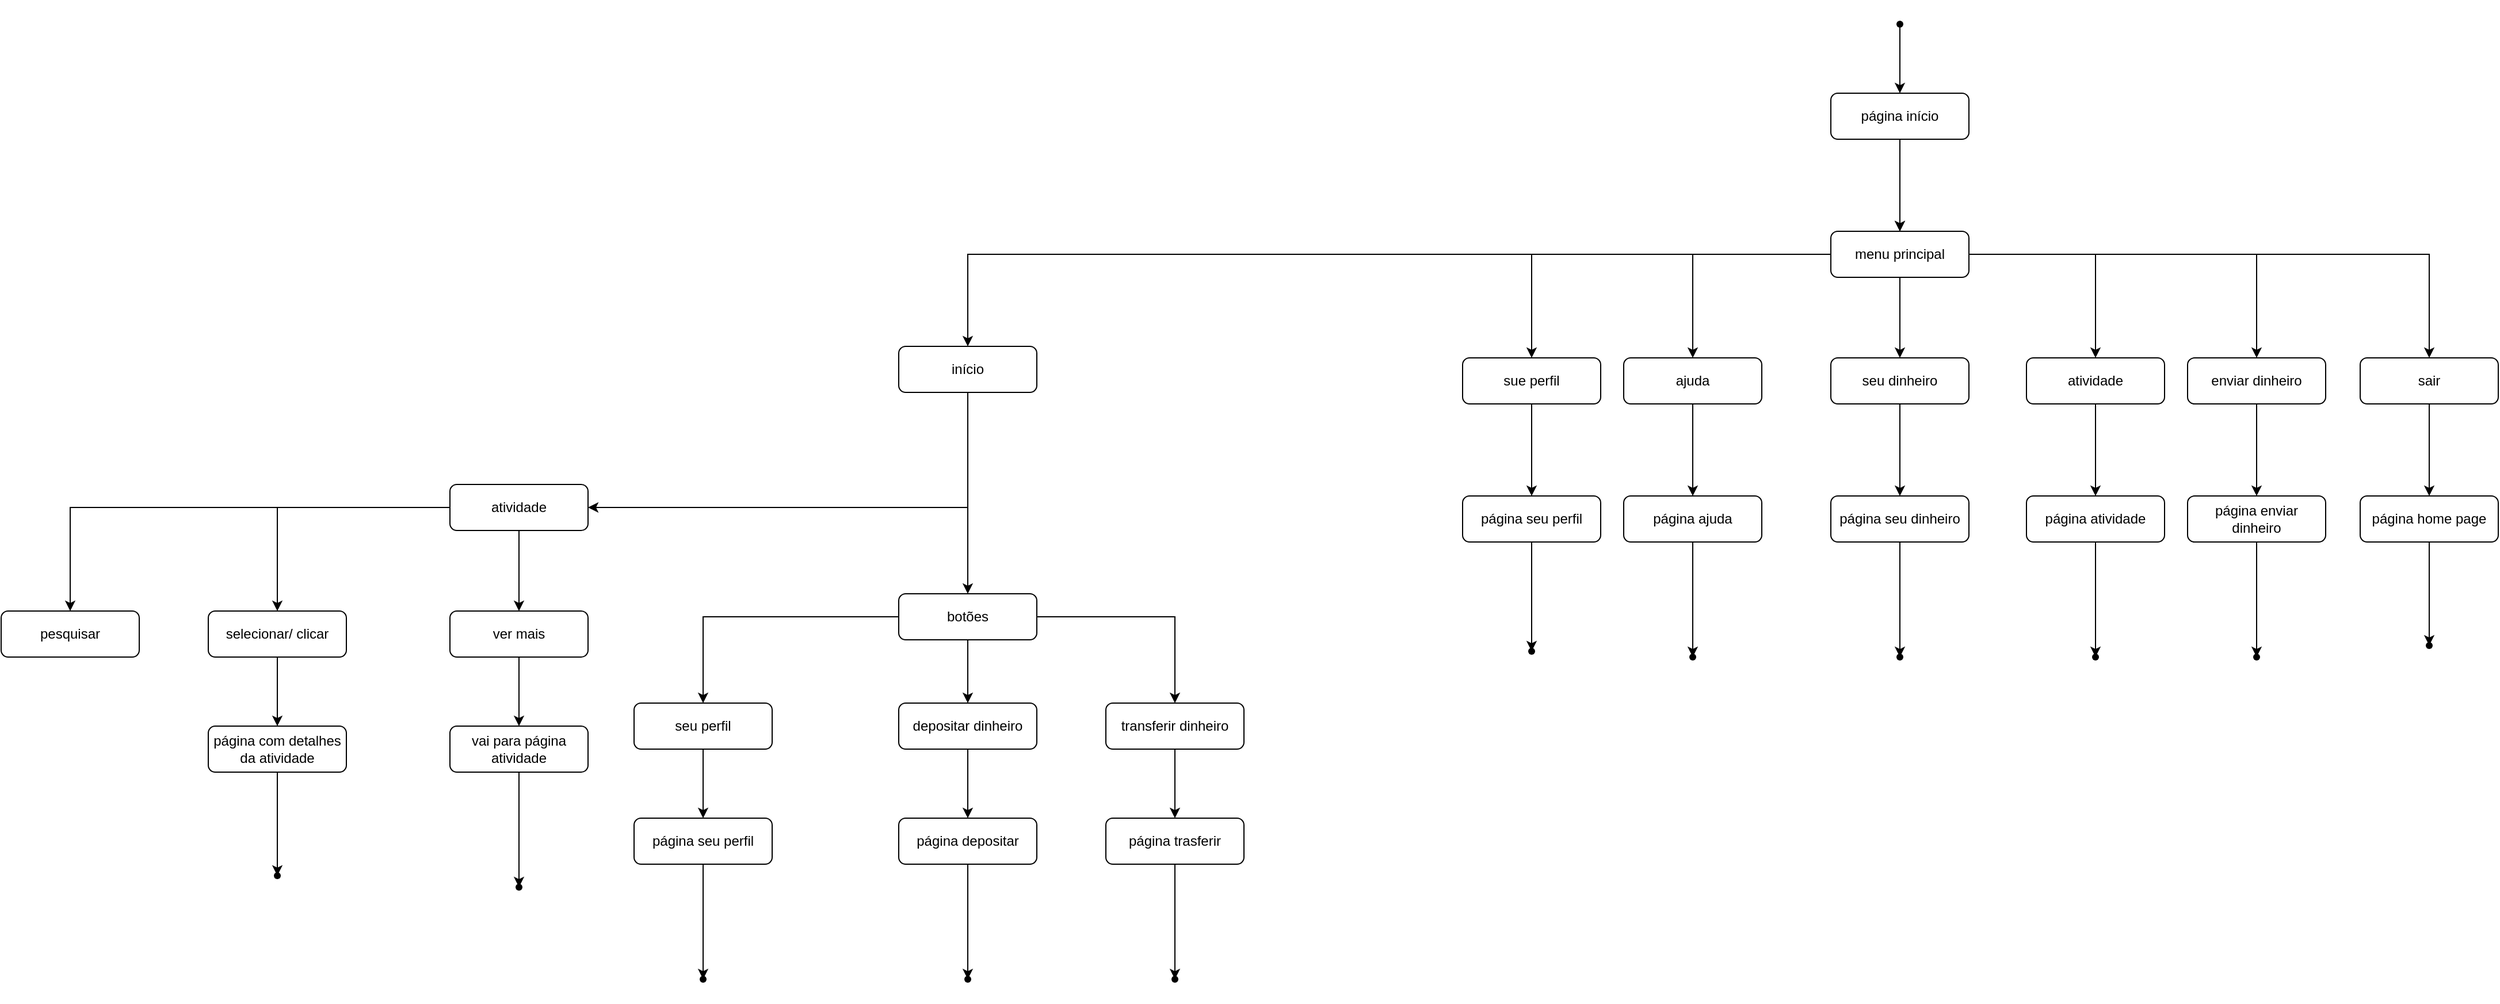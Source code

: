 <mxfile version="15.2.7" type="device"><diagram id="C5RBs43oDa-KdzZeNtuy" name="Page-1"><mxGraphModel dx="2359" dy="412" grid="1" gridSize="10" guides="1" tooltips="1" connect="1" arrows="1" fold="1" page="1" pageScale="1" pageWidth="827" pageHeight="1169" math="0" shadow="0"><root><mxCell id="WIyWlLk6GJQsqaUBKTNV-0"/><mxCell id="WIyWlLk6GJQsqaUBKTNV-1" parent="WIyWlLk6GJQsqaUBKTNV-0"/><mxCell id="3vyVKDuS0gGaCqTEFAkH-4" value="" style="edgeStyle=orthogonalEdgeStyle;rounded=0;orthogonalLoop=1;jettySize=auto;html=1;fontSize=12;" parent="WIyWlLk6GJQsqaUBKTNV-1" source="WIyWlLk6GJQsqaUBKTNV-3" target="3vyVKDuS0gGaCqTEFAkH-3" edge="1"><mxGeometry relative="1" as="geometry"/></mxCell><mxCell id="F1iJnWjHPJhhrMJpC2jQ-0" value="" style="edgeStyle=orthogonalEdgeStyle;rounded=0;orthogonalLoop=1;jettySize=auto;html=1;" parent="WIyWlLk6GJQsqaUBKTNV-1" source="WIyWlLk6GJQsqaUBKTNV-3" target="3vyVKDuS0gGaCqTEFAkH-3" edge="1"><mxGeometry relative="1" as="geometry"/></mxCell><mxCell id="WIyWlLk6GJQsqaUBKTNV-3" value="página início" style="rounded=1;whiteSpace=wrap;html=1;fontSize=12;glass=0;strokeWidth=1;shadow=0;" parent="WIyWlLk6GJQsqaUBKTNV-1" vertex="1"><mxGeometry x="340" y="100" width="120" height="40" as="geometry"/></mxCell><mxCell id="3vyVKDuS0gGaCqTEFAkH-2" value="" style="edgeStyle=orthogonalEdgeStyle;rounded=0;orthogonalLoop=1;jettySize=auto;html=1;fontSize=12;" parent="WIyWlLk6GJQsqaUBKTNV-1" source="3vyVKDuS0gGaCqTEFAkH-0" target="WIyWlLk6GJQsqaUBKTNV-3" edge="1"><mxGeometry relative="1" as="geometry"/></mxCell><mxCell id="3vyVKDuS0gGaCqTEFAkH-0" value="" style="shape=waypoint;sketch=0;fillStyle=solid;size=6;pointerEvents=1;points=[];fillColor=none;resizable=0;rotatable=0;perimeter=centerPerimeter;snapToPoint=1;fontSize=12;" parent="WIyWlLk6GJQsqaUBKTNV-1" vertex="1"><mxGeometry x="380" y="20" width="40" height="40" as="geometry"/></mxCell><mxCell id="3vyVKDuS0gGaCqTEFAkH-6" value="" style="edgeStyle=orthogonalEdgeStyle;rounded=0;orthogonalLoop=1;jettySize=auto;html=1;fontSize=12;" parent="WIyWlLk6GJQsqaUBKTNV-1" source="3vyVKDuS0gGaCqTEFAkH-3" target="3vyVKDuS0gGaCqTEFAkH-5" edge="1"><mxGeometry relative="1" as="geometry"/></mxCell><mxCell id="3vyVKDuS0gGaCqTEFAkH-8" value="" style="edgeStyle=orthogonalEdgeStyle;rounded=0;orthogonalLoop=1;jettySize=auto;html=1;fontSize=12;" parent="WIyWlLk6GJQsqaUBKTNV-1" source="3vyVKDuS0gGaCqTEFAkH-3" target="3vyVKDuS0gGaCqTEFAkH-7" edge="1"><mxGeometry relative="1" as="geometry"/></mxCell><mxCell id="3vyVKDuS0gGaCqTEFAkH-10" value="" style="edgeStyle=orthogonalEdgeStyle;rounded=0;orthogonalLoop=1;jettySize=auto;html=1;fontSize=12;" parent="WIyWlLk6GJQsqaUBKTNV-1" source="3vyVKDuS0gGaCqTEFAkH-3" target="3vyVKDuS0gGaCqTEFAkH-9" edge="1"><mxGeometry relative="1" as="geometry"/></mxCell><mxCell id="3vyVKDuS0gGaCqTEFAkH-12" value="" style="edgeStyle=orthogonalEdgeStyle;rounded=0;orthogonalLoop=1;jettySize=auto;html=1;fontSize=12;" parent="WIyWlLk6GJQsqaUBKTNV-1" source="3vyVKDuS0gGaCqTEFAkH-3" target="3vyVKDuS0gGaCqTEFAkH-11" edge="1"><mxGeometry relative="1" as="geometry"/></mxCell><mxCell id="3vyVKDuS0gGaCqTEFAkH-14" value="" style="edgeStyle=orthogonalEdgeStyle;rounded=0;orthogonalLoop=1;jettySize=auto;html=1;fontSize=12;" parent="WIyWlLk6GJQsqaUBKTNV-1" source="3vyVKDuS0gGaCqTEFAkH-3" target="3vyVKDuS0gGaCqTEFAkH-13" edge="1"><mxGeometry relative="1" as="geometry"/></mxCell><mxCell id="3vyVKDuS0gGaCqTEFAkH-18" value="" style="edgeStyle=orthogonalEdgeStyle;rounded=0;orthogonalLoop=1;jettySize=auto;html=1;fontSize=12;" parent="WIyWlLk6GJQsqaUBKTNV-1" source="3vyVKDuS0gGaCqTEFAkH-3" target="3vyVKDuS0gGaCqTEFAkH-17" edge="1"><mxGeometry relative="1" as="geometry"/></mxCell><mxCell id="3vyVKDuS0gGaCqTEFAkH-20" value="" style="edgeStyle=orthogonalEdgeStyle;rounded=0;orthogonalLoop=1;jettySize=auto;html=1;fontSize=12;" parent="WIyWlLk6GJQsqaUBKTNV-1" source="3vyVKDuS0gGaCqTEFAkH-3" target="3vyVKDuS0gGaCqTEFAkH-19" edge="1"><mxGeometry relative="1" as="geometry"/></mxCell><mxCell id="3vyVKDuS0gGaCqTEFAkH-3" value="&lt;div&gt;menu principal&lt;/div&gt;" style="rounded=1;whiteSpace=wrap;html=1;fontSize=12;glass=0;strokeWidth=1;shadow=0;" parent="WIyWlLk6GJQsqaUBKTNV-1" vertex="1"><mxGeometry x="340" y="220" width="120" height="40" as="geometry"/></mxCell><mxCell id="3vyVKDuS0gGaCqTEFAkH-26" value="" style="edgeStyle=orthogonalEdgeStyle;rounded=0;orthogonalLoop=1;jettySize=auto;html=1;fontSize=12;" parent="WIyWlLk6GJQsqaUBKTNV-1" source="3vyVKDuS0gGaCqTEFAkH-5" target="3vyVKDuS0gGaCqTEFAkH-27" edge="1"><mxGeometry relative="1" as="geometry"><mxPoint x="-410" y="440" as="targetPoint"/></mxGeometry></mxCell><mxCell id="F1iJnWjHPJhhrMJpC2jQ-1" style="edgeStyle=orthogonalEdgeStyle;rounded=0;orthogonalLoop=1;jettySize=auto;html=1;entryX=1;entryY=0.5;entryDx=0;entryDy=0;" parent="WIyWlLk6GJQsqaUBKTNV-1" source="3vyVKDuS0gGaCqTEFAkH-5" target="3vyVKDuS0gGaCqTEFAkH-37" edge="1"><mxGeometry relative="1" as="geometry"><Array as="points"><mxPoint x="-410" y="460"/></Array></mxGeometry></mxCell><mxCell id="3vyVKDuS0gGaCqTEFAkH-5" value="início" style="rounded=1;whiteSpace=wrap;html=1;fontSize=12;glass=0;strokeWidth=1;shadow=0;" parent="WIyWlLk6GJQsqaUBKTNV-1" vertex="1"><mxGeometry x="-470" y="320" width="120" height="40" as="geometry"/></mxCell><mxCell id="3vyVKDuS0gGaCqTEFAkH-68" value="" style="edgeStyle=orthogonalEdgeStyle;rounded=0;orthogonalLoop=1;jettySize=auto;html=1;fontSize=12;" parent="WIyWlLk6GJQsqaUBKTNV-1" source="3vyVKDuS0gGaCqTEFAkH-7" target="3vyVKDuS0gGaCqTEFAkH-67" edge="1"><mxGeometry relative="1" as="geometry"/></mxCell><mxCell id="3vyVKDuS0gGaCqTEFAkH-7" value="sue perfil" style="rounded=1;whiteSpace=wrap;html=1;fontSize=12;glass=0;strokeWidth=1;shadow=0;" parent="WIyWlLk6GJQsqaUBKTNV-1" vertex="1"><mxGeometry x="20" y="330" width="120" height="40" as="geometry"/></mxCell><mxCell id="3vyVKDuS0gGaCqTEFAkH-70" value="" style="edgeStyle=orthogonalEdgeStyle;rounded=0;orthogonalLoop=1;jettySize=auto;html=1;fontSize=12;" parent="WIyWlLk6GJQsqaUBKTNV-1" source="3vyVKDuS0gGaCqTEFAkH-9" target="3vyVKDuS0gGaCqTEFAkH-69" edge="1"><mxGeometry relative="1" as="geometry"/></mxCell><mxCell id="3vyVKDuS0gGaCqTEFAkH-9" value="ajuda" style="rounded=1;whiteSpace=wrap;html=1;fontSize=12;glass=0;strokeWidth=1;shadow=0;" parent="WIyWlLk6GJQsqaUBKTNV-1" vertex="1"><mxGeometry x="160" y="330" width="120" height="40" as="geometry"/></mxCell><mxCell id="3vyVKDuS0gGaCqTEFAkH-72" value="" style="edgeStyle=orthogonalEdgeStyle;rounded=0;orthogonalLoop=1;jettySize=auto;html=1;fontSize=12;" parent="WIyWlLk6GJQsqaUBKTNV-1" source="3vyVKDuS0gGaCqTEFAkH-11" target="3vyVKDuS0gGaCqTEFAkH-71" edge="1"><mxGeometry relative="1" as="geometry"/></mxCell><mxCell id="3vyVKDuS0gGaCqTEFAkH-11" value="seu dinheiro" style="rounded=1;whiteSpace=wrap;html=1;fontSize=12;glass=0;strokeWidth=1;shadow=0;" parent="WIyWlLk6GJQsqaUBKTNV-1" vertex="1"><mxGeometry x="340" y="330" width="120" height="40" as="geometry"/></mxCell><mxCell id="3vyVKDuS0gGaCqTEFAkH-74" value="" style="edgeStyle=orthogonalEdgeStyle;rounded=0;orthogonalLoop=1;jettySize=auto;html=1;fontSize=12;" parent="WIyWlLk6GJQsqaUBKTNV-1" source="3vyVKDuS0gGaCqTEFAkH-13" target="3vyVKDuS0gGaCqTEFAkH-73" edge="1"><mxGeometry relative="1" as="geometry"/></mxCell><mxCell id="3vyVKDuS0gGaCqTEFAkH-13" value="atividade" style="rounded=1;whiteSpace=wrap;html=1;fontSize=12;glass=0;strokeWidth=1;shadow=0;" parent="WIyWlLk6GJQsqaUBKTNV-1" vertex="1"><mxGeometry x="510" y="330" width="120" height="40" as="geometry"/></mxCell><mxCell id="3vyVKDuS0gGaCqTEFAkH-76" value="" style="edgeStyle=orthogonalEdgeStyle;rounded=0;orthogonalLoop=1;jettySize=auto;html=1;fontSize=12;" parent="WIyWlLk6GJQsqaUBKTNV-1" source="3vyVKDuS0gGaCqTEFAkH-17" target="3vyVKDuS0gGaCqTEFAkH-75" edge="1"><mxGeometry relative="1" as="geometry"/></mxCell><mxCell id="3vyVKDuS0gGaCqTEFAkH-17" value="enviar dinheiro" style="rounded=1;whiteSpace=wrap;html=1;fontSize=12;glass=0;strokeWidth=1;shadow=0;" parent="WIyWlLk6GJQsqaUBKTNV-1" vertex="1"><mxGeometry x="650" y="330" width="120" height="40" as="geometry"/></mxCell><mxCell id="3vyVKDuS0gGaCqTEFAkH-22" value="" style="edgeStyle=orthogonalEdgeStyle;rounded=0;orthogonalLoop=1;jettySize=auto;html=1;fontSize=12;" parent="WIyWlLk6GJQsqaUBKTNV-1" source="3vyVKDuS0gGaCqTEFAkH-19" target="3vyVKDuS0gGaCqTEFAkH-21" edge="1"><mxGeometry relative="1" as="geometry"/></mxCell><mxCell id="3vyVKDuS0gGaCqTEFAkH-19" value="sair" style="rounded=1;whiteSpace=wrap;html=1;fontSize=12;glass=0;strokeWidth=1;shadow=0;" parent="WIyWlLk6GJQsqaUBKTNV-1" vertex="1"><mxGeometry x="800" y="330" width="120" height="40" as="geometry"/></mxCell><mxCell id="3vyVKDuS0gGaCqTEFAkH-24" value="" style="edgeStyle=orthogonalEdgeStyle;rounded=0;orthogonalLoop=1;jettySize=auto;html=1;fontSize=12;" parent="WIyWlLk6GJQsqaUBKTNV-1" source="3vyVKDuS0gGaCqTEFAkH-21" target="3vyVKDuS0gGaCqTEFAkH-23" edge="1"><mxGeometry relative="1" as="geometry"/></mxCell><mxCell id="3vyVKDuS0gGaCqTEFAkH-21" value="página home page" style="rounded=1;whiteSpace=wrap;html=1;fontSize=12;glass=0;strokeWidth=1;shadow=0;" parent="WIyWlLk6GJQsqaUBKTNV-1" vertex="1"><mxGeometry x="800" y="450" width="120" height="40" as="geometry"/></mxCell><mxCell id="3vyVKDuS0gGaCqTEFAkH-23" value="" style="shape=waypoint;size=6;pointerEvents=1;points=[];fillColor=#ffffff;resizable=0;rotatable=0;perimeter=centerPerimeter;snapToPoint=1;rounded=1;shadow=0;strokeWidth=1;glass=0;" parent="WIyWlLk6GJQsqaUBKTNV-1" vertex="1"><mxGeometry x="840" y="560" width="40" height="40" as="geometry"/></mxCell><mxCell id="3vyVKDuS0gGaCqTEFAkH-30" value="" style="edgeStyle=orthogonalEdgeStyle;rounded=0;orthogonalLoop=1;jettySize=auto;html=1;fontSize=12;" parent="WIyWlLk6GJQsqaUBKTNV-1" source="3vyVKDuS0gGaCqTEFAkH-27" target="3vyVKDuS0gGaCqTEFAkH-29" edge="1"><mxGeometry relative="1" as="geometry"/></mxCell><mxCell id="3vyVKDuS0gGaCqTEFAkH-32" value="" style="edgeStyle=orthogonalEdgeStyle;rounded=0;orthogonalLoop=1;jettySize=auto;html=1;fontSize=12;" parent="WIyWlLk6GJQsqaUBKTNV-1" source="3vyVKDuS0gGaCqTEFAkH-27" target="3vyVKDuS0gGaCqTEFAkH-31" edge="1"><mxGeometry relative="1" as="geometry"/></mxCell><mxCell id="3vyVKDuS0gGaCqTEFAkH-34" value="" style="edgeStyle=orthogonalEdgeStyle;rounded=0;orthogonalLoop=1;jettySize=auto;html=1;fontSize=12;" parent="WIyWlLk6GJQsqaUBKTNV-1" source="3vyVKDuS0gGaCqTEFAkH-27" target="3vyVKDuS0gGaCqTEFAkH-33" edge="1"><mxGeometry relative="1" as="geometry"/></mxCell><mxCell id="3vyVKDuS0gGaCqTEFAkH-27" value="&lt;div&gt;botões&lt;/div&gt;" style="rounded=1;whiteSpace=wrap;html=1;fontSize=12;glass=0;strokeWidth=1;shadow=0;" parent="WIyWlLk6GJQsqaUBKTNV-1" vertex="1"><mxGeometry x="-470" y="535" width="120" height="40" as="geometry"/></mxCell><mxCell id="3vyVKDuS0gGaCqTEFAkH-50" value="" style="edgeStyle=orthogonalEdgeStyle;rounded=0;orthogonalLoop=1;jettySize=auto;html=1;fontSize=12;" parent="WIyWlLk6GJQsqaUBKTNV-1" source="3vyVKDuS0gGaCqTEFAkH-29" target="3vyVKDuS0gGaCqTEFAkH-56" edge="1"><mxGeometry relative="1" as="geometry"><mxPoint x="-640" y="760" as="targetPoint"/></mxGeometry></mxCell><mxCell id="3vyVKDuS0gGaCqTEFAkH-29" value="seu perfil" style="rounded=1;whiteSpace=wrap;html=1;fontSize=12;glass=0;strokeWidth=1;shadow=0;" parent="WIyWlLk6GJQsqaUBKTNV-1" vertex="1"><mxGeometry x="-700" y="630" width="120" height="40" as="geometry"/></mxCell><mxCell id="3vyVKDuS0gGaCqTEFAkH-53" value="" style="edgeStyle=orthogonalEdgeStyle;rounded=0;orthogonalLoop=1;jettySize=auto;html=1;fontSize=12;" parent="WIyWlLk6GJQsqaUBKTNV-1" source="3vyVKDuS0gGaCqTEFAkH-31" target="3vyVKDuS0gGaCqTEFAkH-59" edge="1"><mxGeometry relative="1" as="geometry"><mxPoint x="-410" y="770" as="targetPoint"/></mxGeometry></mxCell><mxCell id="3vyVKDuS0gGaCqTEFAkH-31" value="depositar dinheiro" style="rounded=1;whiteSpace=wrap;html=1;fontSize=12;glass=0;strokeWidth=1;shadow=0;" parent="WIyWlLk6GJQsqaUBKTNV-1" vertex="1"><mxGeometry x="-470" y="630" width="120" height="40" as="geometry"/></mxCell><mxCell id="3vyVKDuS0gGaCqTEFAkH-63" value="" style="edgeStyle=orthogonalEdgeStyle;rounded=0;orthogonalLoop=1;jettySize=auto;html=1;fontSize=12;" parent="WIyWlLk6GJQsqaUBKTNV-1" source="3vyVKDuS0gGaCqTEFAkH-33" target="3vyVKDuS0gGaCqTEFAkH-64" edge="1"><mxGeometry relative="1" as="geometry"><mxPoint x="-230" y="750" as="targetPoint"/></mxGeometry></mxCell><mxCell id="3vyVKDuS0gGaCqTEFAkH-33" value="transferir dinheiro" style="rounded=1;whiteSpace=wrap;html=1;fontSize=12;glass=0;strokeWidth=1;shadow=0;" parent="WIyWlLk6GJQsqaUBKTNV-1" vertex="1"><mxGeometry x="-290" y="630" width="120" height="40" as="geometry"/></mxCell><mxCell id="3vyVKDuS0gGaCqTEFAkH-40" value="" style="edgeStyle=orthogonalEdgeStyle;rounded=0;orthogonalLoop=1;jettySize=auto;html=1;fontSize=12;" parent="WIyWlLk6GJQsqaUBKTNV-1" source="3vyVKDuS0gGaCqTEFAkH-37" target="3vyVKDuS0gGaCqTEFAkH-39" edge="1"><mxGeometry relative="1" as="geometry"/></mxCell><mxCell id="3vyVKDuS0gGaCqTEFAkH-42" value="" style="edgeStyle=orthogonalEdgeStyle;rounded=0;orthogonalLoop=1;jettySize=auto;html=1;fontSize=12;" parent="WIyWlLk6GJQsqaUBKTNV-1" source="3vyVKDuS0gGaCqTEFAkH-37" target="3vyVKDuS0gGaCqTEFAkH-41" edge="1"><mxGeometry relative="1" as="geometry"/></mxCell><mxCell id="CmEABuFd5uyEO-4H6LBH-1" value="" style="edgeStyle=orthogonalEdgeStyle;rounded=0;orthogonalLoop=1;jettySize=auto;html=1;" parent="WIyWlLk6GJQsqaUBKTNV-1" source="3vyVKDuS0gGaCqTEFAkH-37" target="CmEABuFd5uyEO-4H6LBH-0" edge="1"><mxGeometry relative="1" as="geometry"/></mxCell><mxCell id="3vyVKDuS0gGaCqTEFAkH-37" value="atividade" style="rounded=1;whiteSpace=wrap;html=1;fontSize=12;glass=0;strokeWidth=1;shadow=0;" parent="WIyWlLk6GJQsqaUBKTNV-1" vertex="1"><mxGeometry x="-860" y="440" width="120" height="40" as="geometry"/></mxCell><mxCell id="3vyVKDuS0gGaCqTEFAkH-39" value="pesquisar" style="rounded=1;whiteSpace=wrap;html=1;fontSize=12;glass=0;strokeWidth=1;shadow=0;" parent="WIyWlLk6GJQsqaUBKTNV-1" vertex="1"><mxGeometry x="-1250" y="550" width="120" height="40" as="geometry"/></mxCell><mxCell id="3vyVKDuS0gGaCqTEFAkH-46" value="" style="edgeStyle=orthogonalEdgeStyle;rounded=0;orthogonalLoop=1;jettySize=auto;html=1;fontSize=12;" parent="WIyWlLk6GJQsqaUBKTNV-1" source="3vyVKDuS0gGaCqTEFAkH-41" target="3vyVKDuS0gGaCqTEFAkH-45" edge="1"><mxGeometry relative="1" as="geometry"/></mxCell><mxCell id="3vyVKDuS0gGaCqTEFAkH-41" value="selecionar/ clicar" style="rounded=1;whiteSpace=wrap;html=1;fontSize=12;glass=0;strokeWidth=1;shadow=0;" parent="WIyWlLk6GJQsqaUBKTNV-1" vertex="1"><mxGeometry x="-1070" y="550" width="120" height="40" as="geometry"/></mxCell><mxCell id="3vyVKDuS0gGaCqTEFAkH-48" value="" style="edgeStyle=orthogonalEdgeStyle;rounded=0;orthogonalLoop=1;jettySize=auto;html=1;fontSize=12;" parent="WIyWlLk6GJQsqaUBKTNV-1" source="3vyVKDuS0gGaCqTEFAkH-45" target="3vyVKDuS0gGaCqTEFAkH-47" edge="1"><mxGeometry relative="1" as="geometry"/></mxCell><mxCell id="3vyVKDuS0gGaCqTEFAkH-45" value="&lt;div&gt;página com detalhes&lt;/div&gt;&lt;div&gt;da atividade&lt;br&gt;&lt;/div&gt;" style="rounded=1;whiteSpace=wrap;html=1;fontSize=12;glass=0;strokeWidth=1;shadow=0;" parent="WIyWlLk6GJQsqaUBKTNV-1" vertex="1"><mxGeometry x="-1070" y="650" width="120" height="40" as="geometry"/></mxCell><mxCell id="3vyVKDuS0gGaCqTEFAkH-47" value="" style="shape=waypoint;size=6;pointerEvents=1;points=[];fillColor=#ffffff;resizable=0;rotatable=0;perimeter=centerPerimeter;snapToPoint=1;rounded=1;shadow=0;strokeWidth=1;glass=0;" parent="WIyWlLk6GJQsqaUBKTNV-1" vertex="1"><mxGeometry x="-1030" y="760" width="40" height="40" as="geometry"/></mxCell><mxCell id="3vyVKDuS0gGaCqTEFAkH-58" value="" style="edgeStyle=orthogonalEdgeStyle;rounded=0;orthogonalLoop=1;jettySize=auto;html=1;fontSize=12;" parent="WIyWlLk6GJQsqaUBKTNV-1" source="3vyVKDuS0gGaCqTEFAkH-56" target="3vyVKDuS0gGaCqTEFAkH-57" edge="1"><mxGeometry relative="1" as="geometry"/></mxCell><mxCell id="3vyVKDuS0gGaCqTEFAkH-56" value="página seu perfil" style="rounded=1;whiteSpace=wrap;html=1;fontSize=12;" parent="WIyWlLk6GJQsqaUBKTNV-1" vertex="1"><mxGeometry x="-700" y="730" width="120" height="40" as="geometry"/></mxCell><mxCell id="3vyVKDuS0gGaCqTEFAkH-57" value="" style="shape=waypoint;size=6;pointerEvents=1;points=[];fillColor=#ffffff;resizable=0;rotatable=0;perimeter=centerPerimeter;snapToPoint=1;rounded=1;" parent="WIyWlLk6GJQsqaUBKTNV-1" vertex="1"><mxGeometry x="-660" y="850" width="40" height="40" as="geometry"/></mxCell><mxCell id="3vyVKDuS0gGaCqTEFAkH-61" value="" style="edgeStyle=orthogonalEdgeStyle;rounded=0;orthogonalLoop=1;jettySize=auto;html=1;fontSize=12;" parent="WIyWlLk6GJQsqaUBKTNV-1" source="3vyVKDuS0gGaCqTEFAkH-59" target="3vyVKDuS0gGaCqTEFAkH-60" edge="1"><mxGeometry relative="1" as="geometry"/></mxCell><mxCell id="3vyVKDuS0gGaCqTEFAkH-59" value="página depositar" style="rounded=1;whiteSpace=wrap;html=1;fontSize=12;" parent="WIyWlLk6GJQsqaUBKTNV-1" vertex="1"><mxGeometry x="-470" y="730" width="120" height="40" as="geometry"/></mxCell><mxCell id="3vyVKDuS0gGaCqTEFAkH-60" value="" style="shape=waypoint;size=6;pointerEvents=1;points=[];fillColor=#ffffff;resizable=0;rotatable=0;perimeter=centerPerimeter;snapToPoint=1;rounded=1;" parent="WIyWlLk6GJQsqaUBKTNV-1" vertex="1"><mxGeometry x="-430" y="850" width="40" height="40" as="geometry"/></mxCell><mxCell id="3vyVKDuS0gGaCqTEFAkH-66" value="" style="edgeStyle=orthogonalEdgeStyle;rounded=0;orthogonalLoop=1;jettySize=auto;html=1;fontSize=12;" parent="WIyWlLk6GJQsqaUBKTNV-1" source="3vyVKDuS0gGaCqTEFAkH-64" target="3vyVKDuS0gGaCqTEFAkH-65" edge="1"><mxGeometry relative="1" as="geometry"/></mxCell><mxCell id="3vyVKDuS0gGaCqTEFAkH-64" value="página trasferir" style="rounded=1;whiteSpace=wrap;html=1;fontSize=12;" parent="WIyWlLk6GJQsqaUBKTNV-1" vertex="1"><mxGeometry x="-290" y="730" width="120" height="40" as="geometry"/></mxCell><mxCell id="3vyVKDuS0gGaCqTEFAkH-65" value="" style="shape=waypoint;size=6;pointerEvents=1;points=[];fillColor=#ffffff;resizable=0;rotatable=0;perimeter=centerPerimeter;snapToPoint=1;rounded=1;" parent="WIyWlLk6GJQsqaUBKTNV-1" vertex="1"><mxGeometry x="-250" y="850" width="40" height="40" as="geometry"/></mxCell><mxCell id="3vyVKDuS0gGaCqTEFAkH-78" value="" style="edgeStyle=orthogonalEdgeStyle;rounded=0;orthogonalLoop=1;jettySize=auto;html=1;fontSize=12;" parent="WIyWlLk6GJQsqaUBKTNV-1" source="3vyVKDuS0gGaCqTEFAkH-67" target="3vyVKDuS0gGaCqTEFAkH-77" edge="1"><mxGeometry relative="1" as="geometry"/></mxCell><mxCell id="3vyVKDuS0gGaCqTEFAkH-67" value="página seu perfil" style="rounded=1;whiteSpace=wrap;html=1;fontSize=12;glass=0;strokeWidth=1;shadow=0;" parent="WIyWlLk6GJQsqaUBKTNV-1" vertex="1"><mxGeometry x="20" y="450" width="120" height="40" as="geometry"/></mxCell><mxCell id="3vyVKDuS0gGaCqTEFAkH-80" value="" style="edgeStyle=orthogonalEdgeStyle;rounded=0;orthogonalLoop=1;jettySize=auto;html=1;fontSize=12;" parent="WIyWlLk6GJQsqaUBKTNV-1" source="3vyVKDuS0gGaCqTEFAkH-69" target="3vyVKDuS0gGaCqTEFAkH-79" edge="1"><mxGeometry relative="1" as="geometry"/></mxCell><mxCell id="3vyVKDuS0gGaCqTEFAkH-69" value="página ajuda" style="rounded=1;whiteSpace=wrap;html=1;fontSize=12;glass=0;strokeWidth=1;shadow=0;" parent="WIyWlLk6GJQsqaUBKTNV-1" vertex="1"><mxGeometry x="160" y="450" width="120" height="40" as="geometry"/></mxCell><mxCell id="3vyVKDuS0gGaCqTEFAkH-82" value="" style="edgeStyle=orthogonalEdgeStyle;rounded=0;orthogonalLoop=1;jettySize=auto;html=1;fontSize=12;" parent="WIyWlLk6GJQsqaUBKTNV-1" source="3vyVKDuS0gGaCqTEFAkH-71" target="3vyVKDuS0gGaCqTEFAkH-81" edge="1"><mxGeometry relative="1" as="geometry"/></mxCell><mxCell id="3vyVKDuS0gGaCqTEFAkH-71" value="página seu dinheiro" style="rounded=1;whiteSpace=wrap;html=1;fontSize=12;glass=0;strokeWidth=1;shadow=0;" parent="WIyWlLk6GJQsqaUBKTNV-1" vertex="1"><mxGeometry x="340" y="450" width="120" height="40" as="geometry"/></mxCell><mxCell id="3vyVKDuS0gGaCqTEFAkH-84" value="" style="edgeStyle=orthogonalEdgeStyle;rounded=0;orthogonalLoop=1;jettySize=auto;html=1;fontSize=12;" parent="WIyWlLk6GJQsqaUBKTNV-1" source="3vyVKDuS0gGaCqTEFAkH-73" target="3vyVKDuS0gGaCqTEFAkH-83" edge="1"><mxGeometry relative="1" as="geometry"/></mxCell><mxCell id="3vyVKDuS0gGaCqTEFAkH-73" value="página atividade" style="rounded=1;whiteSpace=wrap;html=1;fontSize=12;glass=0;strokeWidth=1;shadow=0;" parent="WIyWlLk6GJQsqaUBKTNV-1" vertex="1"><mxGeometry x="510" y="450" width="120" height="40" as="geometry"/></mxCell><mxCell id="3vyVKDuS0gGaCqTEFAkH-86" value="" style="edgeStyle=orthogonalEdgeStyle;rounded=0;orthogonalLoop=1;jettySize=auto;html=1;fontSize=12;" parent="WIyWlLk6GJQsqaUBKTNV-1" source="3vyVKDuS0gGaCqTEFAkH-75" target="3vyVKDuS0gGaCqTEFAkH-85" edge="1"><mxGeometry relative="1" as="geometry"/></mxCell><mxCell id="3vyVKDuS0gGaCqTEFAkH-75" value="página enviar dinheiro" style="rounded=1;whiteSpace=wrap;html=1;fontSize=12;glass=0;strokeWidth=1;shadow=0;" parent="WIyWlLk6GJQsqaUBKTNV-1" vertex="1"><mxGeometry x="650" y="450" width="120" height="40" as="geometry"/></mxCell><mxCell id="3vyVKDuS0gGaCqTEFAkH-77" value="" style="shape=waypoint;size=6;pointerEvents=1;points=[];fillColor=#ffffff;resizable=0;rotatable=0;perimeter=centerPerimeter;snapToPoint=1;rounded=1;shadow=0;strokeWidth=1;glass=0;" parent="WIyWlLk6GJQsqaUBKTNV-1" vertex="1"><mxGeometry x="60" y="565" width="40" height="40" as="geometry"/></mxCell><mxCell id="3vyVKDuS0gGaCqTEFAkH-79" value="" style="shape=waypoint;size=6;pointerEvents=1;points=[];fillColor=#ffffff;resizable=0;rotatable=0;perimeter=centerPerimeter;snapToPoint=1;rounded=1;shadow=0;strokeWidth=1;glass=0;" parent="WIyWlLk6GJQsqaUBKTNV-1" vertex="1"><mxGeometry x="200" y="570" width="40" height="40" as="geometry"/></mxCell><mxCell id="3vyVKDuS0gGaCqTEFAkH-81" value="" style="shape=waypoint;size=6;pointerEvents=1;points=[];fillColor=#ffffff;resizable=0;rotatable=0;perimeter=centerPerimeter;snapToPoint=1;rounded=1;shadow=0;strokeWidth=1;glass=0;" parent="WIyWlLk6GJQsqaUBKTNV-1" vertex="1"><mxGeometry x="380" y="570" width="40" height="40" as="geometry"/></mxCell><mxCell id="3vyVKDuS0gGaCqTEFAkH-83" value="" style="shape=waypoint;size=6;pointerEvents=1;points=[];fillColor=#ffffff;resizable=0;rotatable=0;perimeter=centerPerimeter;snapToPoint=1;rounded=1;shadow=0;strokeWidth=1;glass=0;" parent="WIyWlLk6GJQsqaUBKTNV-1" vertex="1"><mxGeometry x="550" y="570" width="40" height="40" as="geometry"/></mxCell><mxCell id="3vyVKDuS0gGaCqTEFAkH-85" value="" style="shape=waypoint;size=6;pointerEvents=1;points=[];fillColor=#ffffff;resizable=0;rotatable=0;perimeter=centerPerimeter;snapToPoint=1;rounded=1;shadow=0;strokeWidth=1;glass=0;" parent="WIyWlLk6GJQsqaUBKTNV-1" vertex="1"><mxGeometry x="690" y="570" width="40" height="40" as="geometry"/></mxCell><mxCell id="CmEABuFd5uyEO-4H6LBH-3" value="" style="edgeStyle=orthogonalEdgeStyle;rounded=0;orthogonalLoop=1;jettySize=auto;html=1;" parent="WIyWlLk6GJQsqaUBKTNV-1" source="CmEABuFd5uyEO-4H6LBH-0" target="CmEABuFd5uyEO-4H6LBH-2" edge="1"><mxGeometry relative="1" as="geometry"/></mxCell><mxCell id="CmEABuFd5uyEO-4H6LBH-0" value="ver mais" style="rounded=1;whiteSpace=wrap;html=1;fontSize=12;glass=0;strokeWidth=1;shadow=0;" parent="WIyWlLk6GJQsqaUBKTNV-1" vertex="1"><mxGeometry x="-860" y="550" width="120" height="40" as="geometry"/></mxCell><mxCell id="_XxbH1BBqIOCwDyC4VxT-1" value="" style="edgeStyle=orthogonalEdgeStyle;rounded=0;orthogonalLoop=1;jettySize=auto;html=1;" edge="1" parent="WIyWlLk6GJQsqaUBKTNV-1" source="CmEABuFd5uyEO-4H6LBH-2" target="_XxbH1BBqIOCwDyC4VxT-0"><mxGeometry relative="1" as="geometry"/></mxCell><mxCell id="CmEABuFd5uyEO-4H6LBH-2" value="vai para página&lt;br&gt;atividade" style="rounded=1;whiteSpace=wrap;html=1;fontSize=12;glass=0;strokeWidth=1;shadow=0;" parent="WIyWlLk6GJQsqaUBKTNV-1" vertex="1"><mxGeometry x="-860" y="650" width="120" height="40" as="geometry"/></mxCell><mxCell id="_XxbH1BBqIOCwDyC4VxT-0" value="" style="shape=waypoint;size=6;pointerEvents=1;points=[];fillColor=#ffffff;resizable=0;rotatable=0;perimeter=centerPerimeter;snapToPoint=1;rounded=1;shadow=0;strokeWidth=1;glass=0;" vertex="1" parent="WIyWlLk6GJQsqaUBKTNV-1"><mxGeometry x="-820" y="770" width="40" height="40" as="geometry"/></mxCell></root></mxGraphModel></diagram></mxfile>